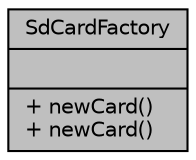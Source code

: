 digraph "SdCardFactory"
{
 // INTERACTIVE_SVG=YES
 // LATEX_PDF_SIZE
  edge [fontname="Helvetica",fontsize="10",labelfontname="Helvetica",labelfontsize="10"];
  node [fontname="Helvetica",fontsize="10",shape=record];
  Node1 [label="{SdCardFactory\n||+ newCard()\l+ newCard()\l}",height=0.2,width=0.4,color="black", fillcolor="grey75", style="filled", fontcolor="black",tooltip="Setup a SPI card or SDIO card."];
}
